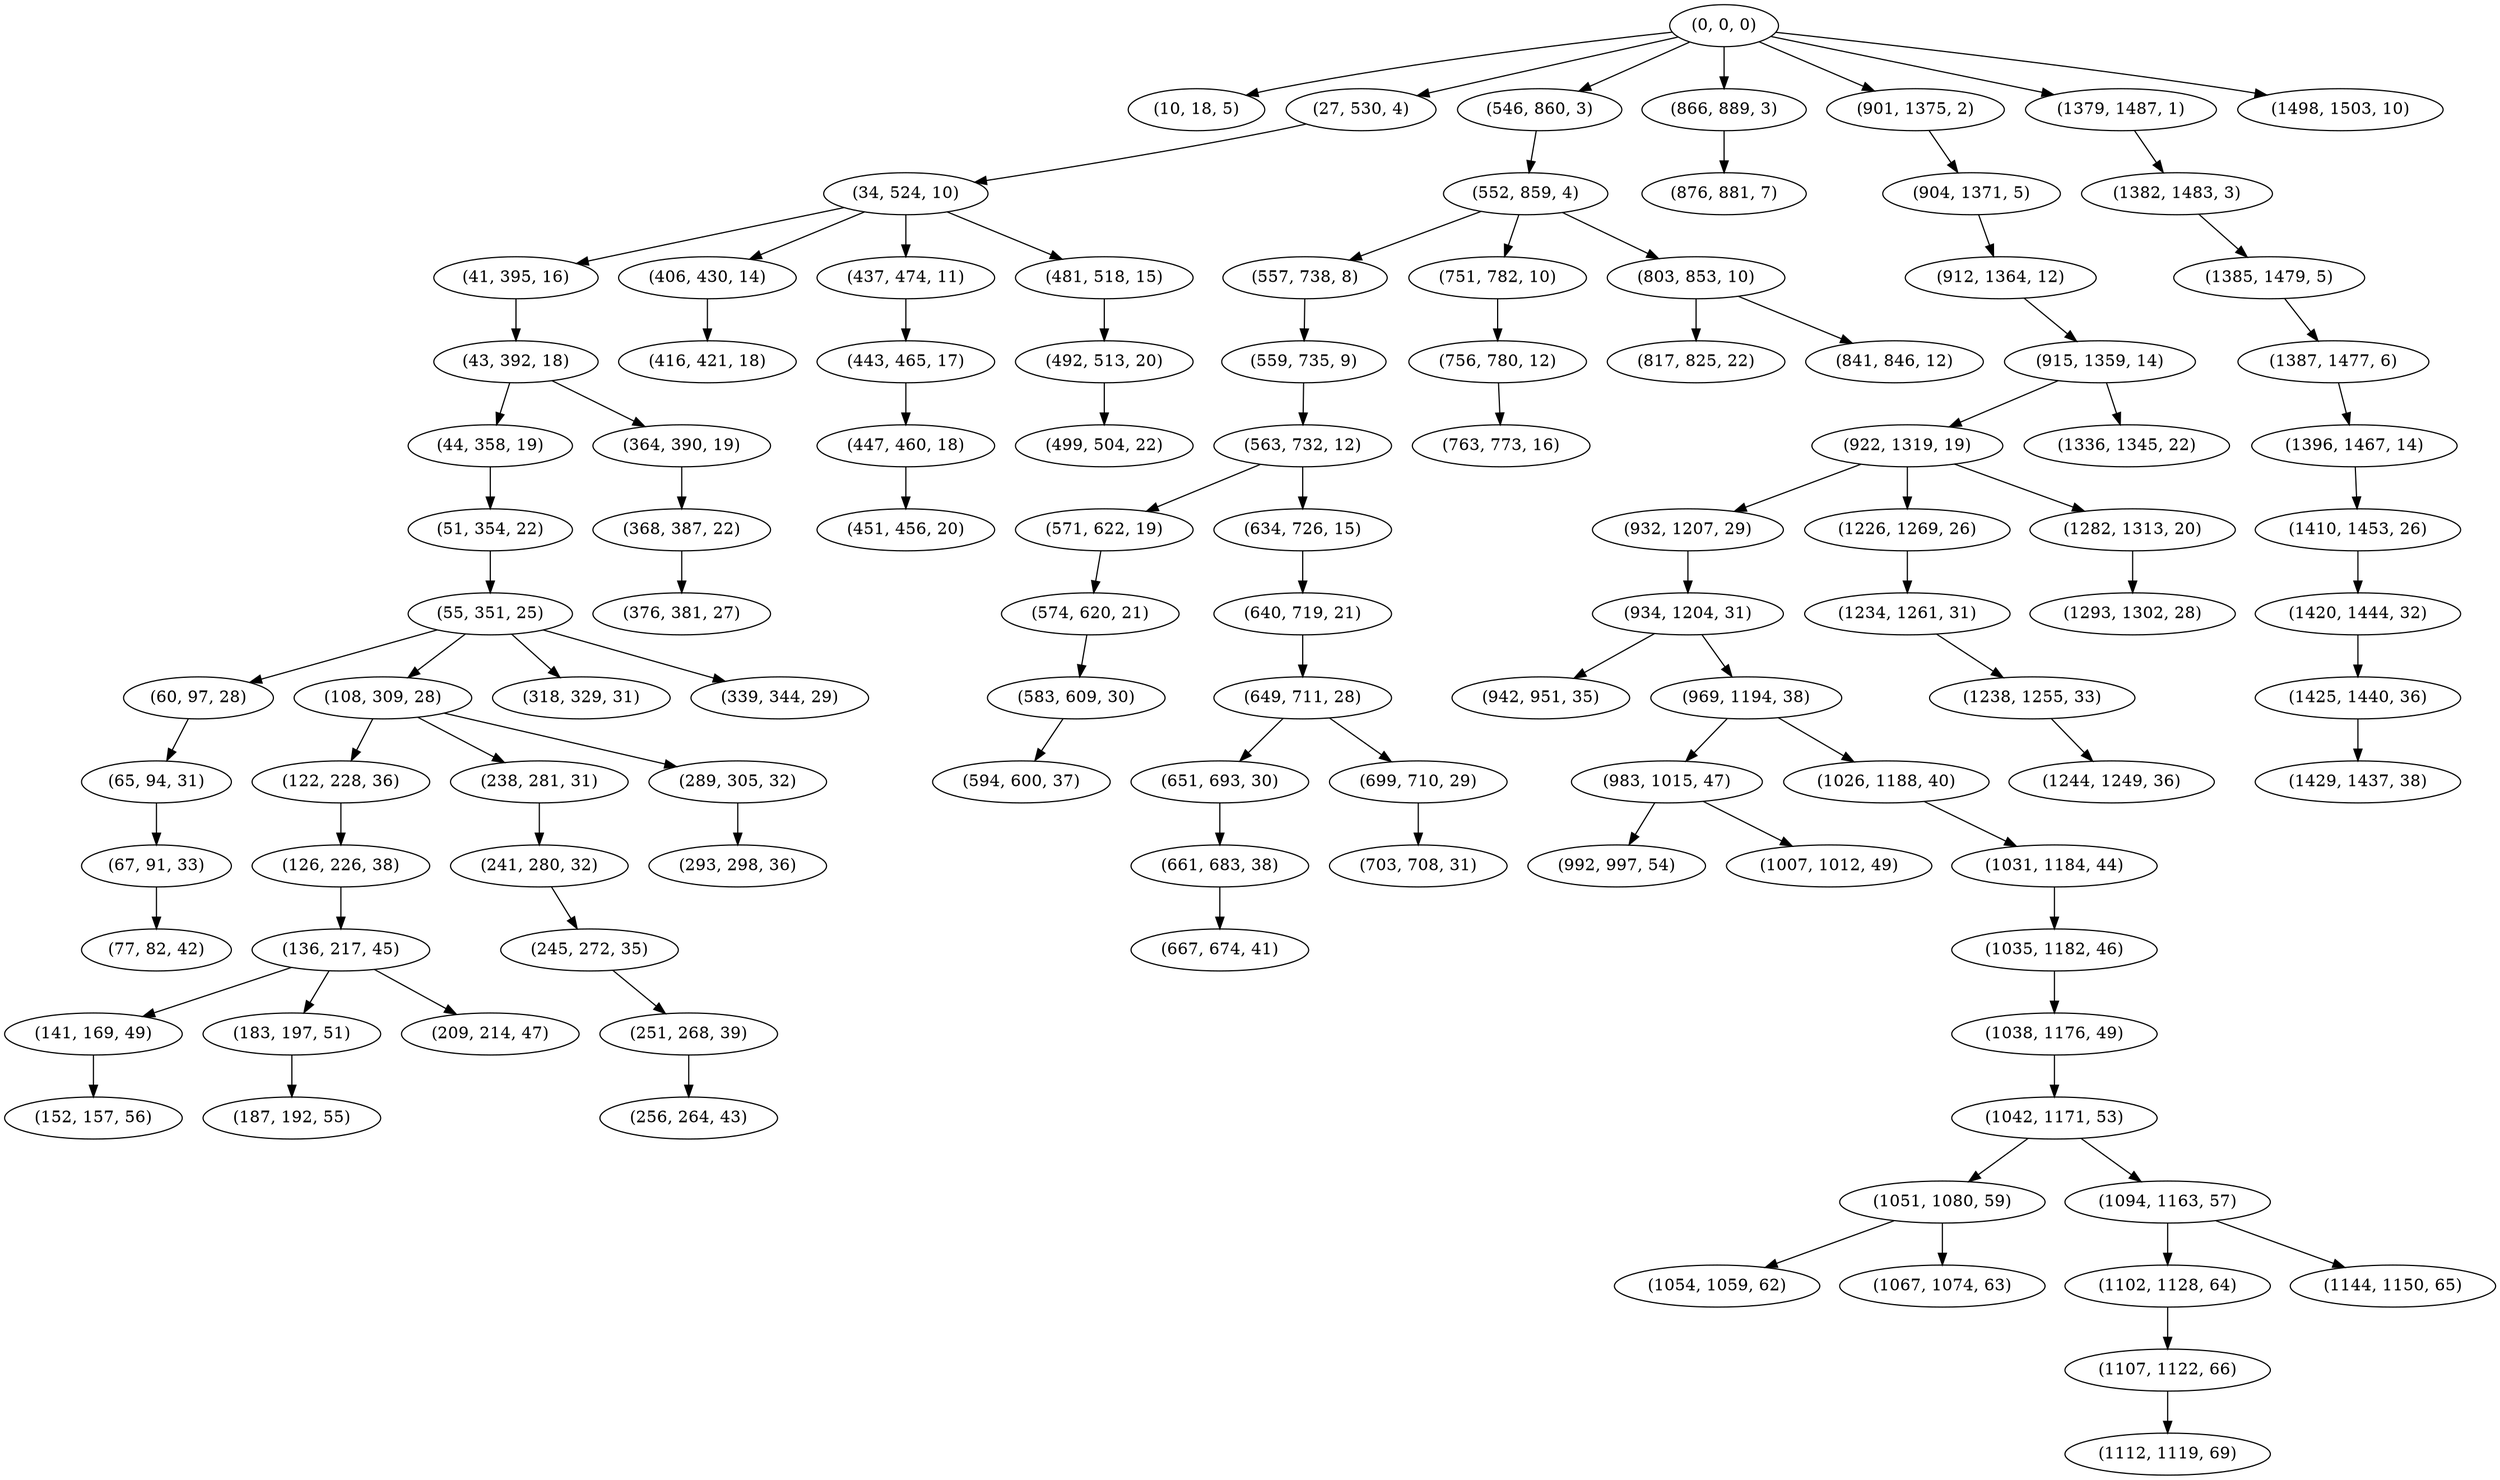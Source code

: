 digraph tree {
    "(0, 0, 0)";
    "(10, 18, 5)";
    "(27, 530, 4)";
    "(34, 524, 10)";
    "(41, 395, 16)";
    "(43, 392, 18)";
    "(44, 358, 19)";
    "(51, 354, 22)";
    "(55, 351, 25)";
    "(60, 97, 28)";
    "(65, 94, 31)";
    "(67, 91, 33)";
    "(77, 82, 42)";
    "(108, 309, 28)";
    "(122, 228, 36)";
    "(126, 226, 38)";
    "(136, 217, 45)";
    "(141, 169, 49)";
    "(152, 157, 56)";
    "(183, 197, 51)";
    "(187, 192, 55)";
    "(209, 214, 47)";
    "(238, 281, 31)";
    "(241, 280, 32)";
    "(245, 272, 35)";
    "(251, 268, 39)";
    "(256, 264, 43)";
    "(289, 305, 32)";
    "(293, 298, 36)";
    "(318, 329, 31)";
    "(339, 344, 29)";
    "(364, 390, 19)";
    "(368, 387, 22)";
    "(376, 381, 27)";
    "(406, 430, 14)";
    "(416, 421, 18)";
    "(437, 474, 11)";
    "(443, 465, 17)";
    "(447, 460, 18)";
    "(451, 456, 20)";
    "(481, 518, 15)";
    "(492, 513, 20)";
    "(499, 504, 22)";
    "(546, 860, 3)";
    "(552, 859, 4)";
    "(557, 738, 8)";
    "(559, 735, 9)";
    "(563, 732, 12)";
    "(571, 622, 19)";
    "(574, 620, 21)";
    "(583, 609, 30)";
    "(594, 600, 37)";
    "(634, 726, 15)";
    "(640, 719, 21)";
    "(649, 711, 28)";
    "(651, 693, 30)";
    "(661, 683, 38)";
    "(667, 674, 41)";
    "(699, 710, 29)";
    "(703, 708, 31)";
    "(751, 782, 10)";
    "(756, 780, 12)";
    "(763, 773, 16)";
    "(803, 853, 10)";
    "(817, 825, 22)";
    "(841, 846, 12)";
    "(866, 889, 3)";
    "(876, 881, 7)";
    "(901, 1375, 2)";
    "(904, 1371, 5)";
    "(912, 1364, 12)";
    "(915, 1359, 14)";
    "(922, 1319, 19)";
    "(932, 1207, 29)";
    "(934, 1204, 31)";
    "(942, 951, 35)";
    "(969, 1194, 38)";
    "(983, 1015, 47)";
    "(992, 997, 54)";
    "(1007, 1012, 49)";
    "(1026, 1188, 40)";
    "(1031, 1184, 44)";
    "(1035, 1182, 46)";
    "(1038, 1176, 49)";
    "(1042, 1171, 53)";
    "(1051, 1080, 59)";
    "(1054, 1059, 62)";
    "(1067, 1074, 63)";
    "(1094, 1163, 57)";
    "(1102, 1128, 64)";
    "(1107, 1122, 66)";
    "(1112, 1119, 69)";
    "(1144, 1150, 65)";
    "(1226, 1269, 26)";
    "(1234, 1261, 31)";
    "(1238, 1255, 33)";
    "(1244, 1249, 36)";
    "(1282, 1313, 20)";
    "(1293, 1302, 28)";
    "(1336, 1345, 22)";
    "(1379, 1487, 1)";
    "(1382, 1483, 3)";
    "(1385, 1479, 5)";
    "(1387, 1477, 6)";
    "(1396, 1467, 14)";
    "(1410, 1453, 26)";
    "(1420, 1444, 32)";
    "(1425, 1440, 36)";
    "(1429, 1437, 38)";
    "(1498, 1503, 10)";
    "(0, 0, 0)" -> "(10, 18, 5)";
    "(0, 0, 0)" -> "(27, 530, 4)";
    "(0, 0, 0)" -> "(546, 860, 3)";
    "(0, 0, 0)" -> "(866, 889, 3)";
    "(0, 0, 0)" -> "(901, 1375, 2)";
    "(0, 0, 0)" -> "(1379, 1487, 1)";
    "(0, 0, 0)" -> "(1498, 1503, 10)";
    "(27, 530, 4)" -> "(34, 524, 10)";
    "(34, 524, 10)" -> "(41, 395, 16)";
    "(34, 524, 10)" -> "(406, 430, 14)";
    "(34, 524, 10)" -> "(437, 474, 11)";
    "(34, 524, 10)" -> "(481, 518, 15)";
    "(41, 395, 16)" -> "(43, 392, 18)";
    "(43, 392, 18)" -> "(44, 358, 19)";
    "(43, 392, 18)" -> "(364, 390, 19)";
    "(44, 358, 19)" -> "(51, 354, 22)";
    "(51, 354, 22)" -> "(55, 351, 25)";
    "(55, 351, 25)" -> "(60, 97, 28)";
    "(55, 351, 25)" -> "(108, 309, 28)";
    "(55, 351, 25)" -> "(318, 329, 31)";
    "(55, 351, 25)" -> "(339, 344, 29)";
    "(60, 97, 28)" -> "(65, 94, 31)";
    "(65, 94, 31)" -> "(67, 91, 33)";
    "(67, 91, 33)" -> "(77, 82, 42)";
    "(108, 309, 28)" -> "(122, 228, 36)";
    "(108, 309, 28)" -> "(238, 281, 31)";
    "(108, 309, 28)" -> "(289, 305, 32)";
    "(122, 228, 36)" -> "(126, 226, 38)";
    "(126, 226, 38)" -> "(136, 217, 45)";
    "(136, 217, 45)" -> "(141, 169, 49)";
    "(136, 217, 45)" -> "(183, 197, 51)";
    "(136, 217, 45)" -> "(209, 214, 47)";
    "(141, 169, 49)" -> "(152, 157, 56)";
    "(183, 197, 51)" -> "(187, 192, 55)";
    "(238, 281, 31)" -> "(241, 280, 32)";
    "(241, 280, 32)" -> "(245, 272, 35)";
    "(245, 272, 35)" -> "(251, 268, 39)";
    "(251, 268, 39)" -> "(256, 264, 43)";
    "(289, 305, 32)" -> "(293, 298, 36)";
    "(364, 390, 19)" -> "(368, 387, 22)";
    "(368, 387, 22)" -> "(376, 381, 27)";
    "(406, 430, 14)" -> "(416, 421, 18)";
    "(437, 474, 11)" -> "(443, 465, 17)";
    "(443, 465, 17)" -> "(447, 460, 18)";
    "(447, 460, 18)" -> "(451, 456, 20)";
    "(481, 518, 15)" -> "(492, 513, 20)";
    "(492, 513, 20)" -> "(499, 504, 22)";
    "(546, 860, 3)" -> "(552, 859, 4)";
    "(552, 859, 4)" -> "(557, 738, 8)";
    "(552, 859, 4)" -> "(751, 782, 10)";
    "(552, 859, 4)" -> "(803, 853, 10)";
    "(557, 738, 8)" -> "(559, 735, 9)";
    "(559, 735, 9)" -> "(563, 732, 12)";
    "(563, 732, 12)" -> "(571, 622, 19)";
    "(563, 732, 12)" -> "(634, 726, 15)";
    "(571, 622, 19)" -> "(574, 620, 21)";
    "(574, 620, 21)" -> "(583, 609, 30)";
    "(583, 609, 30)" -> "(594, 600, 37)";
    "(634, 726, 15)" -> "(640, 719, 21)";
    "(640, 719, 21)" -> "(649, 711, 28)";
    "(649, 711, 28)" -> "(651, 693, 30)";
    "(649, 711, 28)" -> "(699, 710, 29)";
    "(651, 693, 30)" -> "(661, 683, 38)";
    "(661, 683, 38)" -> "(667, 674, 41)";
    "(699, 710, 29)" -> "(703, 708, 31)";
    "(751, 782, 10)" -> "(756, 780, 12)";
    "(756, 780, 12)" -> "(763, 773, 16)";
    "(803, 853, 10)" -> "(817, 825, 22)";
    "(803, 853, 10)" -> "(841, 846, 12)";
    "(866, 889, 3)" -> "(876, 881, 7)";
    "(901, 1375, 2)" -> "(904, 1371, 5)";
    "(904, 1371, 5)" -> "(912, 1364, 12)";
    "(912, 1364, 12)" -> "(915, 1359, 14)";
    "(915, 1359, 14)" -> "(922, 1319, 19)";
    "(915, 1359, 14)" -> "(1336, 1345, 22)";
    "(922, 1319, 19)" -> "(932, 1207, 29)";
    "(922, 1319, 19)" -> "(1226, 1269, 26)";
    "(922, 1319, 19)" -> "(1282, 1313, 20)";
    "(932, 1207, 29)" -> "(934, 1204, 31)";
    "(934, 1204, 31)" -> "(942, 951, 35)";
    "(934, 1204, 31)" -> "(969, 1194, 38)";
    "(969, 1194, 38)" -> "(983, 1015, 47)";
    "(969, 1194, 38)" -> "(1026, 1188, 40)";
    "(983, 1015, 47)" -> "(992, 997, 54)";
    "(983, 1015, 47)" -> "(1007, 1012, 49)";
    "(1026, 1188, 40)" -> "(1031, 1184, 44)";
    "(1031, 1184, 44)" -> "(1035, 1182, 46)";
    "(1035, 1182, 46)" -> "(1038, 1176, 49)";
    "(1038, 1176, 49)" -> "(1042, 1171, 53)";
    "(1042, 1171, 53)" -> "(1051, 1080, 59)";
    "(1042, 1171, 53)" -> "(1094, 1163, 57)";
    "(1051, 1080, 59)" -> "(1054, 1059, 62)";
    "(1051, 1080, 59)" -> "(1067, 1074, 63)";
    "(1094, 1163, 57)" -> "(1102, 1128, 64)";
    "(1094, 1163, 57)" -> "(1144, 1150, 65)";
    "(1102, 1128, 64)" -> "(1107, 1122, 66)";
    "(1107, 1122, 66)" -> "(1112, 1119, 69)";
    "(1226, 1269, 26)" -> "(1234, 1261, 31)";
    "(1234, 1261, 31)" -> "(1238, 1255, 33)";
    "(1238, 1255, 33)" -> "(1244, 1249, 36)";
    "(1282, 1313, 20)" -> "(1293, 1302, 28)";
    "(1379, 1487, 1)" -> "(1382, 1483, 3)";
    "(1382, 1483, 3)" -> "(1385, 1479, 5)";
    "(1385, 1479, 5)" -> "(1387, 1477, 6)";
    "(1387, 1477, 6)" -> "(1396, 1467, 14)";
    "(1396, 1467, 14)" -> "(1410, 1453, 26)";
    "(1410, 1453, 26)" -> "(1420, 1444, 32)";
    "(1420, 1444, 32)" -> "(1425, 1440, 36)";
    "(1425, 1440, 36)" -> "(1429, 1437, 38)";
}
